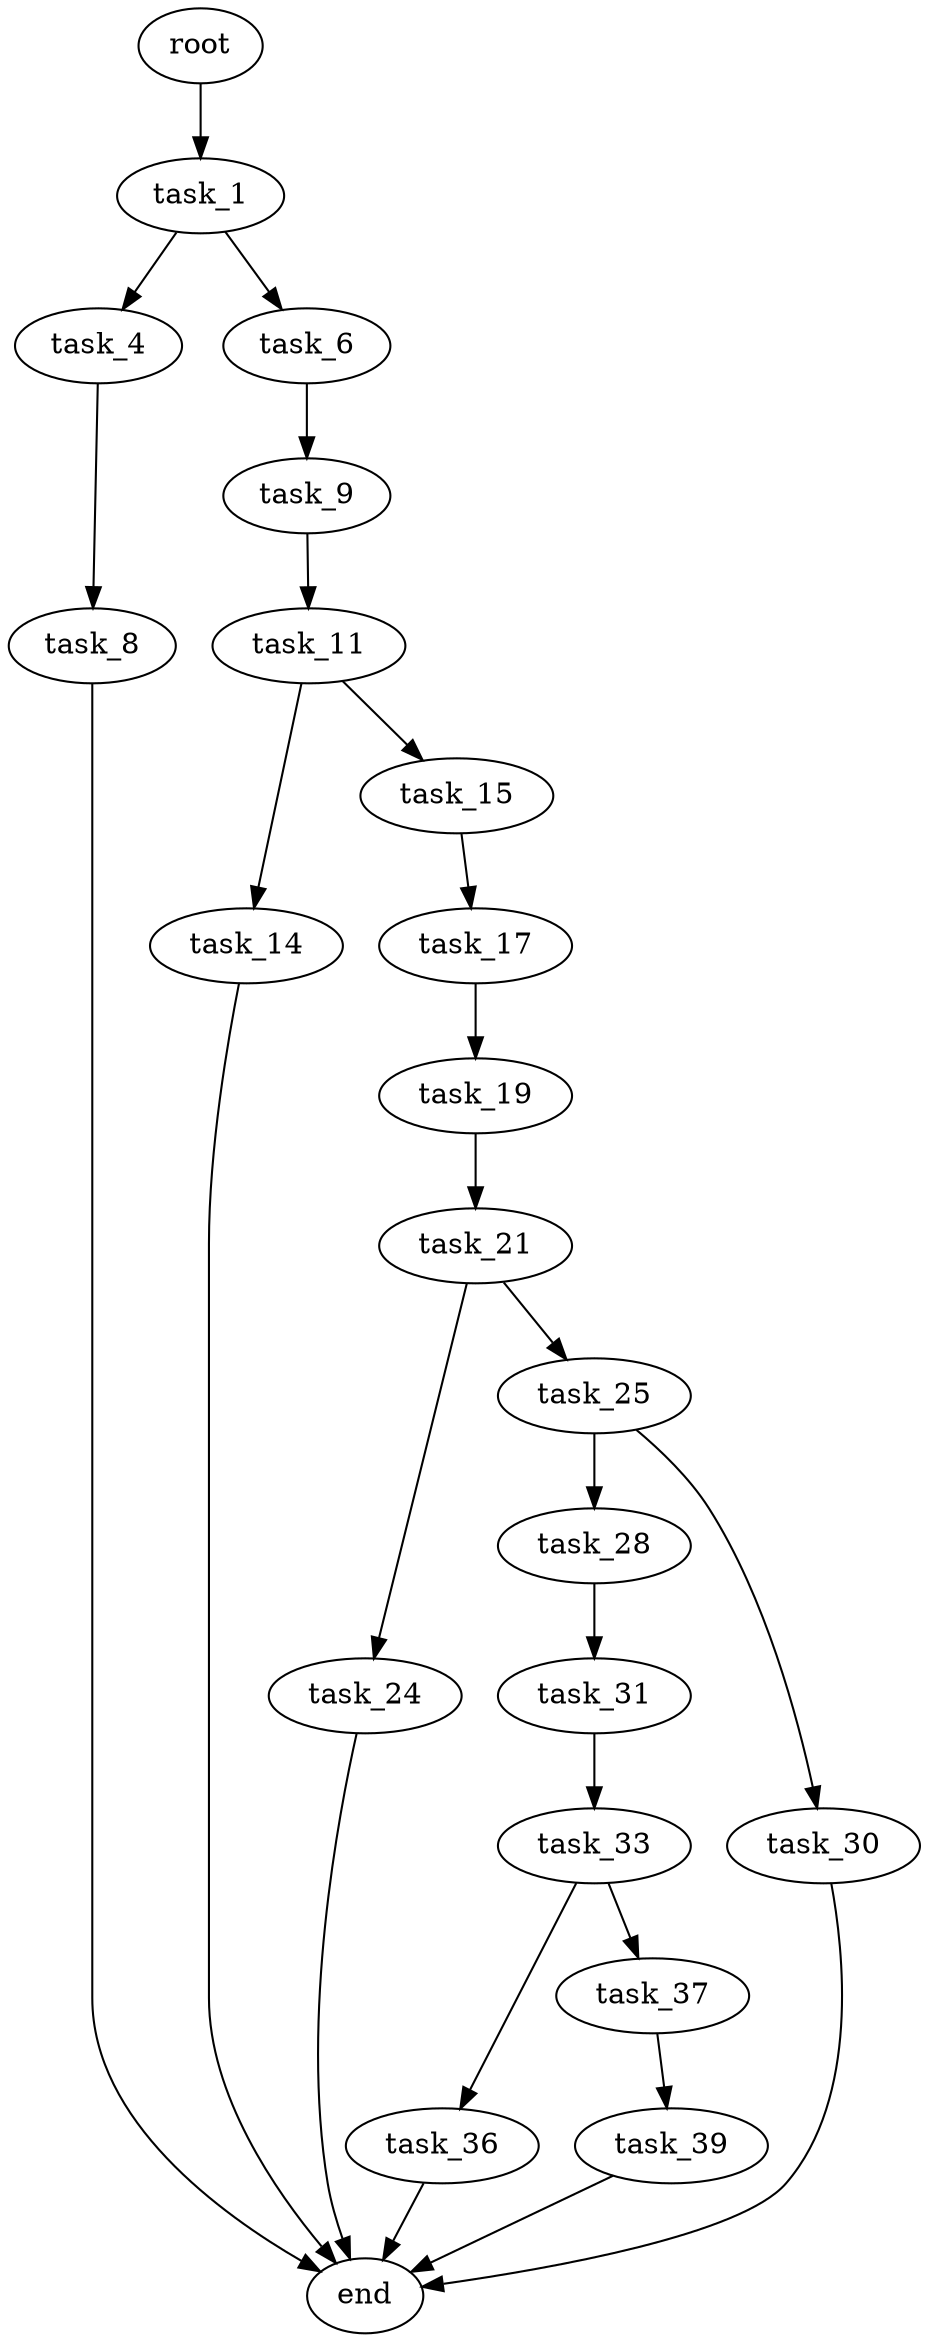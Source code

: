 digraph G {
  root [size="0.000000"];
  task_1 [size="8589934592.000000"];
  task_4 [size="231928233984.000000"];
  task_6 [size="134217728000.000000"];
  task_8 [size="231928233984.000000"];
  task_9 [size="8589934592.000000"];
  task_11 [size="703667393305.000000"];
  task_14 [size="1058486982.000000"];
  task_15 [size="2684573227.000000"];
  task_17 [size="344434355278.000000"];
  task_19 [size="7984888463.000000"];
  task_21 [size="17352723504.000000"];
  task_24 [size="38889858059.000000"];
  task_25 [size="8589934592.000000"];
  task_28 [size="134217728000.000000"];
  task_30 [size="368293445632.000000"];
  task_31 [size="8589934592.000000"];
  task_33 [size="8166612318.000000"];
  task_36 [size="45728464773.000000"];
  task_37 [size="8589934592.000000"];
  task_39 [size="14829988904.000000"];
  end [size="0.000000"];

  root -> task_1 [size="1.000000"];
  task_1 -> task_4 [size="33554432.000000"];
  task_1 -> task_6 [size="33554432.000000"];
  task_4 -> task_8 [size="301989888.000000"];
  task_6 -> task_9 [size="209715200.000000"];
  task_8 -> end [size="1.000000"];
  task_9 -> task_11 [size="33554432.000000"];
  task_11 -> task_14 [size="536870912.000000"];
  task_11 -> task_15 [size="536870912.000000"];
  task_14 -> end [size="1.000000"];
  task_15 -> task_17 [size="75497472.000000"];
  task_17 -> task_19 [size="301989888.000000"];
  task_19 -> task_21 [size="134217728.000000"];
  task_21 -> task_24 [size="536870912.000000"];
  task_21 -> task_25 [size="536870912.000000"];
  task_24 -> end [size="1.000000"];
  task_25 -> task_28 [size="33554432.000000"];
  task_25 -> task_30 [size="33554432.000000"];
  task_28 -> task_31 [size="209715200.000000"];
  task_30 -> end [size="1.000000"];
  task_31 -> task_33 [size="33554432.000000"];
  task_33 -> task_36 [size="209715200.000000"];
  task_33 -> task_37 [size="209715200.000000"];
  task_36 -> end [size="1.000000"];
  task_37 -> task_39 [size="33554432.000000"];
  task_39 -> end [size="1.000000"];
}
